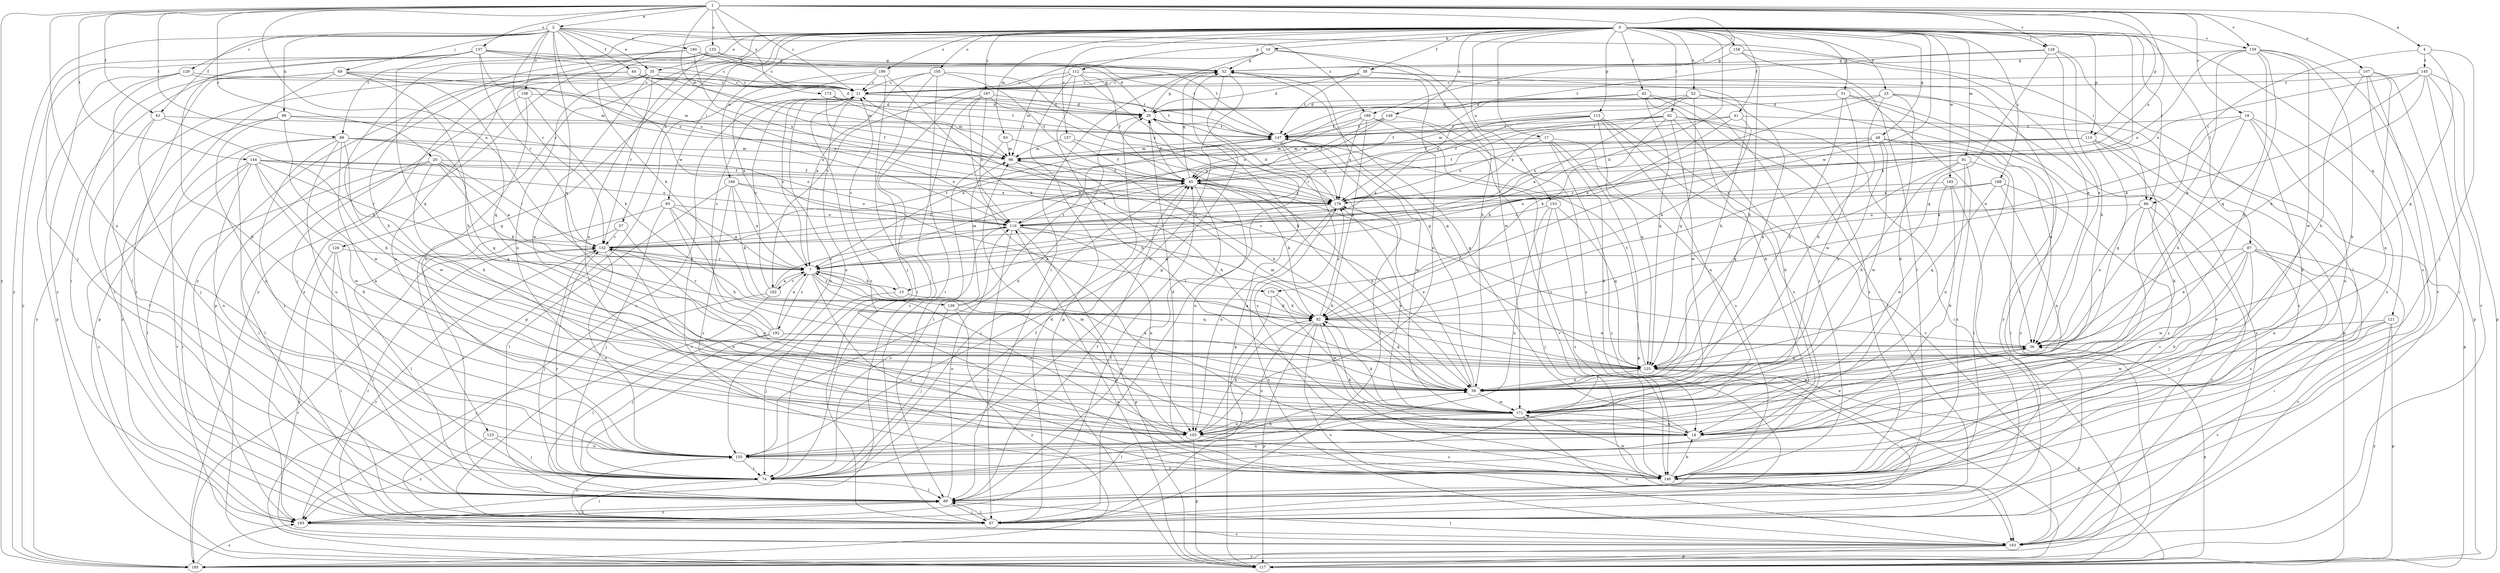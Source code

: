 strict digraph  {
0;
1;
2;
4;
7;
10;
13;
14;
17;
18;
20;
21;
23;
29;
35;
36;
38;
41;
42;
43;
44;
45;
48;
51;
52;
53;
57;
59;
62;
65;
66;
67;
69;
74;
82;
87;
88;
89;
91;
93;
96;
98;
103;
105;
107;
108;
110;
112;
113;
115;
117;
121;
123;
125;
126;
128;
129;
132;
133;
137;
139;
140;
144;
145;
147;
149;
153;
155;
157;
158;
159;
160;
162;
163;
165;
166;
170;
171;
173;
178;
185;
186;
187;
188;
189;
192;
193;
0 -> 10  [label=b];
0 -> 13  [label=b];
0 -> 17  [label=c];
0 -> 23  [label=d];
0 -> 35  [label=e];
0 -> 38  [label=f];
0 -> 41  [label=f];
0 -> 42  [label=f];
0 -> 48  [label=g];
0 -> 51  [label=g];
0 -> 53  [label=h];
0 -> 57  [label=h];
0 -> 62  [label=i];
0 -> 65  [label=i];
0 -> 66  [label=i];
0 -> 82  [label=k];
0 -> 87  [label=l];
0 -> 88  [label=l];
0 -> 91  [label=m];
0 -> 93  [label=m];
0 -> 105  [label=o];
0 -> 112  [label=p];
0 -> 113  [label=p];
0 -> 115  [label=p];
0 -> 121  [label=q];
0 -> 123  [label=q];
0 -> 126  [label=r];
0 -> 128  [label=r];
0 -> 149  [label=u];
0 -> 153  [label=u];
0 -> 157  [label=v];
0 -> 158  [label=v];
0 -> 159  [label=v];
0 -> 165  [label=w];
0 -> 166  [label=w];
0 -> 170  [label=w];
0 -> 185  [label=y];
0 -> 186  [label=z];
0 -> 187  [label=z];
0 -> 188  [label=z];
1 -> 2  [label=a];
1 -> 4  [label=a];
1 -> 7  [label=a];
1 -> 18  [label=c];
1 -> 20  [label=c];
1 -> 21  [label=c];
1 -> 43  [label=f];
1 -> 88  [label=l];
1 -> 96  [label=m];
1 -> 107  [label=o];
1 -> 115  [label=p];
1 -> 128  [label=r];
1 -> 133  [label=s];
1 -> 137  [label=s];
1 -> 144  [label=t];
1 -> 155  [label=u];
1 -> 159  [label=v];
1 -> 173  [label=x];
1 -> 178  [label=x];
1 -> 185  [label=y];
1 -> 189  [label=z];
2 -> 35  [label=e];
2 -> 43  [label=f];
2 -> 44  [label=f];
2 -> 66  [label=i];
2 -> 69  [label=j];
2 -> 98  [label=n];
2 -> 108  [label=o];
2 -> 110  [label=o];
2 -> 125  [label=q];
2 -> 129  [label=r];
2 -> 132  [label=r];
2 -> 160  [label=v];
2 -> 170  [label=w];
2 -> 185  [label=y];
2 -> 189  [label=z];
4 -> 66  [label=i];
4 -> 74  [label=j];
4 -> 125  [label=q];
4 -> 145  [label=t];
7 -> 13  [label=b];
7 -> 21  [label=c];
7 -> 103  [label=n];
7 -> 125  [label=q];
7 -> 132  [label=r];
7 -> 139  [label=s];
7 -> 140  [label=s];
7 -> 162  [label=v];
7 -> 192  [label=z];
10 -> 52  [label=g];
10 -> 59  [label=h];
10 -> 89  [label=l];
10 -> 162  [label=v];
10 -> 171  [label=w];
13 -> 21  [label=c];
13 -> 74  [label=j];
13 -> 82  [label=k];
14 -> 52  [label=g];
14 -> 82  [label=k];
14 -> 155  [label=u];
17 -> 14  [label=b];
17 -> 96  [label=m];
17 -> 117  [label=p];
17 -> 140  [label=s];
17 -> 178  [label=x];
17 -> 193  [label=z];
18 -> 14  [label=b];
18 -> 59  [label=h];
18 -> 82  [label=k];
18 -> 140  [label=s];
18 -> 147  [label=t];
18 -> 155  [label=u];
20 -> 7  [label=a];
20 -> 45  [label=f];
20 -> 59  [label=h];
20 -> 67  [label=i];
20 -> 82  [label=k];
20 -> 89  [label=l];
20 -> 132  [label=r];
21 -> 29  [label=d];
21 -> 52  [label=g];
21 -> 140  [label=s];
21 -> 147  [label=t];
21 -> 155  [label=u];
23 -> 14  [label=b];
23 -> 29  [label=d];
23 -> 59  [label=h];
23 -> 82  [label=k];
23 -> 117  [label=p];
23 -> 185  [label=y];
29 -> 52  [label=g];
29 -> 117  [label=p];
29 -> 147  [label=t];
35 -> 21  [label=c];
35 -> 103  [label=n];
35 -> 132  [label=r];
35 -> 147  [label=t];
35 -> 155  [label=u];
35 -> 171  [label=w];
35 -> 193  [label=z];
36 -> 7  [label=a];
36 -> 45  [label=f];
36 -> 125  [label=q];
38 -> 21  [label=c];
38 -> 29  [label=d];
38 -> 59  [label=h];
38 -> 147  [label=t];
38 -> 185  [label=y];
41 -> 7  [label=a];
41 -> 82  [label=k];
41 -> 117  [label=p];
41 -> 147  [label=t];
41 -> 178  [label=x];
42 -> 14  [label=b];
42 -> 29  [label=d];
42 -> 67  [label=i];
42 -> 110  [label=o];
42 -> 125  [label=q];
42 -> 140  [label=s];
43 -> 59  [label=h];
43 -> 74  [label=j];
43 -> 89  [label=l];
43 -> 147  [label=t];
44 -> 21  [label=c];
44 -> 29  [label=d];
44 -> 59  [label=h];
44 -> 67  [label=i];
44 -> 96  [label=m];
44 -> 110  [label=o];
45 -> 29  [label=d];
45 -> 52  [label=g];
45 -> 59  [label=h];
45 -> 67  [label=i];
45 -> 74  [label=j];
45 -> 82  [label=k];
45 -> 103  [label=n];
45 -> 178  [label=x];
48 -> 36  [label=e];
48 -> 45  [label=f];
48 -> 59  [label=h];
48 -> 67  [label=i];
48 -> 96  [label=m];
48 -> 132  [label=r];
48 -> 171  [label=w];
51 -> 29  [label=d];
51 -> 45  [label=f];
51 -> 59  [label=h];
51 -> 89  [label=l];
51 -> 163  [label=v];
51 -> 171  [label=w];
52 -> 21  [label=c];
52 -> 89  [label=l];
52 -> 103  [label=n];
52 -> 155  [label=u];
53 -> 7  [label=a];
53 -> 29  [label=d];
53 -> 59  [label=h];
53 -> 125  [label=q];
53 -> 178  [label=x];
53 -> 185  [label=y];
57 -> 89  [label=l];
57 -> 103  [label=n];
57 -> 132  [label=r];
59 -> 7  [label=a];
59 -> 52  [label=g];
59 -> 96  [label=m];
59 -> 171  [label=w];
59 -> 178  [label=x];
62 -> 14  [label=b];
62 -> 45  [label=f];
62 -> 67  [label=i];
62 -> 82  [label=k];
62 -> 132  [label=r];
62 -> 140  [label=s];
62 -> 147  [label=t];
62 -> 171  [label=w];
65 -> 7  [label=a];
65 -> 59  [label=h];
65 -> 74  [label=j];
65 -> 89  [label=l];
65 -> 110  [label=o];
65 -> 140  [label=s];
66 -> 36  [label=e];
66 -> 74  [label=j];
66 -> 110  [label=o];
66 -> 140  [label=s];
66 -> 163  [label=v];
67 -> 21  [label=c];
67 -> 29  [label=d];
67 -> 89  [label=l];
67 -> 147  [label=t];
67 -> 155  [label=u];
69 -> 21  [label=c];
69 -> 59  [label=h];
69 -> 67  [label=i];
69 -> 96  [label=m];
69 -> 117  [label=p];
69 -> 125  [label=q];
69 -> 185  [label=y];
74 -> 21  [label=c];
74 -> 45  [label=f];
74 -> 52  [label=g];
74 -> 67  [label=i];
74 -> 89  [label=l];
74 -> 110  [label=o];
74 -> 132  [label=r];
82 -> 36  [label=e];
82 -> 117  [label=p];
82 -> 140  [label=s];
82 -> 155  [label=u];
82 -> 163  [label=v];
82 -> 178  [label=x];
87 -> 7  [label=a];
87 -> 14  [label=b];
87 -> 36  [label=e];
87 -> 67  [label=i];
87 -> 74  [label=j];
87 -> 140  [label=s];
87 -> 163  [label=v];
87 -> 171  [label=w];
88 -> 67  [label=i];
88 -> 74  [label=j];
88 -> 96  [label=m];
88 -> 103  [label=n];
88 -> 110  [label=o];
88 -> 125  [label=q];
88 -> 155  [label=u];
88 -> 163  [label=v];
88 -> 171  [label=w];
89 -> 45  [label=f];
89 -> 67  [label=i];
89 -> 110  [label=o];
89 -> 193  [label=z];
91 -> 45  [label=f];
91 -> 59  [label=h];
91 -> 89  [label=l];
91 -> 103  [label=n];
91 -> 125  [label=q];
91 -> 140  [label=s];
93 -> 59  [label=h];
93 -> 89  [label=l];
93 -> 96  [label=m];
96 -> 45  [label=f];
96 -> 59  [label=h];
98 -> 147  [label=t];
98 -> 155  [label=u];
98 -> 171  [label=w];
98 -> 178  [label=x];
98 -> 193  [label=z];
103 -> 36  [label=e];
103 -> 82  [label=k];
103 -> 117  [label=p];
103 -> 140  [label=s];
105 -> 7  [label=a];
105 -> 21  [label=c];
105 -> 45  [label=f];
105 -> 67  [label=i];
105 -> 74  [label=j];
105 -> 178  [label=x];
107 -> 21  [label=c];
107 -> 59  [label=h];
107 -> 89  [label=l];
107 -> 103  [label=n];
107 -> 117  [label=p];
107 -> 140  [label=s];
108 -> 29  [label=d];
108 -> 74  [label=j];
108 -> 82  [label=k];
108 -> 103  [label=n];
110 -> 45  [label=f];
110 -> 59  [label=h];
110 -> 67  [label=i];
110 -> 103  [label=n];
110 -> 117  [label=p];
110 -> 132  [label=r];
112 -> 14  [label=b];
112 -> 21  [label=c];
112 -> 36  [label=e];
112 -> 45  [label=f];
112 -> 59  [label=h];
112 -> 96  [label=m];
112 -> 117  [label=p];
113 -> 7  [label=a];
113 -> 45  [label=f];
113 -> 96  [label=m];
113 -> 103  [label=n];
113 -> 125  [label=q];
113 -> 140  [label=s];
113 -> 147  [label=t];
113 -> 163  [label=v];
115 -> 14  [label=b];
115 -> 45  [label=f];
115 -> 96  [label=m];
115 -> 125  [label=q];
115 -> 140  [label=s];
115 -> 178  [label=x];
117 -> 36  [label=e];
117 -> 110  [label=o];
121 -> 36  [label=e];
121 -> 117  [label=p];
121 -> 163  [label=v];
121 -> 171  [label=w];
121 -> 185  [label=y];
123 -> 74  [label=j];
123 -> 155  [label=u];
123 -> 193  [label=z];
125 -> 21  [label=c];
125 -> 59  [label=h];
125 -> 67  [label=i];
125 -> 117  [label=p];
125 -> 147  [label=t];
126 -> 7  [label=a];
126 -> 67  [label=i];
126 -> 89  [label=l];
126 -> 163  [label=v];
128 -> 36  [label=e];
128 -> 52  [label=g];
128 -> 59  [label=h];
128 -> 89  [label=l];
128 -> 125  [label=q];
128 -> 147  [label=t];
129 -> 21  [label=c];
129 -> 89  [label=l];
129 -> 96  [label=m];
129 -> 117  [label=p];
129 -> 193  [label=z];
132 -> 7  [label=a];
132 -> 45  [label=f];
132 -> 74  [label=j];
132 -> 103  [label=n];
132 -> 147  [label=t];
132 -> 155  [label=u];
133 -> 52  [label=g];
133 -> 82  [label=k];
133 -> 103  [label=n];
133 -> 117  [label=p];
133 -> 147  [label=t];
133 -> 193  [label=z];
137 -> 14  [label=b];
137 -> 21  [label=c];
137 -> 29  [label=d];
137 -> 52  [label=g];
137 -> 74  [label=j];
137 -> 125  [label=q];
137 -> 132  [label=r];
137 -> 178  [label=x];
137 -> 185  [label=y];
139 -> 74  [label=j];
139 -> 96  [label=m];
139 -> 103  [label=n];
139 -> 147  [label=t];
139 -> 185  [label=y];
140 -> 14  [label=b];
140 -> 29  [label=d];
140 -> 96  [label=m];
140 -> 171  [label=w];
144 -> 14  [label=b];
144 -> 45  [label=f];
144 -> 89  [label=l];
144 -> 110  [label=o];
144 -> 132  [label=r];
144 -> 155  [label=u];
144 -> 171  [label=w];
144 -> 178  [label=x];
144 -> 193  [label=z];
145 -> 21  [label=c];
145 -> 36  [label=e];
145 -> 67  [label=i];
145 -> 82  [label=k];
145 -> 117  [label=p];
145 -> 163  [label=v];
145 -> 178  [label=x];
147 -> 96  [label=m];
147 -> 140  [label=s];
147 -> 171  [label=w];
147 -> 178  [label=x];
149 -> 7  [label=a];
149 -> 45  [label=f];
149 -> 140  [label=s];
149 -> 147  [label=t];
153 -> 74  [label=j];
153 -> 110  [label=o];
153 -> 125  [label=q];
153 -> 140  [label=s];
153 -> 155  [label=u];
155 -> 29  [label=d];
155 -> 59  [label=h];
155 -> 74  [label=j];
155 -> 140  [label=s];
157 -> 45  [label=f];
157 -> 96  [label=m];
157 -> 178  [label=x];
158 -> 36  [label=e];
158 -> 52  [label=g];
158 -> 59  [label=h];
158 -> 89  [label=l];
159 -> 14  [label=b];
159 -> 36  [label=e];
159 -> 52  [label=g];
159 -> 59  [label=h];
159 -> 110  [label=o];
159 -> 125  [label=q];
159 -> 163  [label=v];
159 -> 171  [label=w];
160 -> 21  [label=c];
160 -> 52  [label=g];
160 -> 59  [label=h];
160 -> 67  [label=i];
160 -> 147  [label=t];
160 -> 178  [label=x];
162 -> 7  [label=a];
162 -> 21  [label=c];
162 -> 67  [label=i];
162 -> 110  [label=o];
162 -> 193  [label=z];
163 -> 89  [label=l];
163 -> 117  [label=p];
163 -> 132  [label=r];
163 -> 178  [label=x];
163 -> 185  [label=y];
165 -> 14  [label=b];
165 -> 67  [label=i];
165 -> 171  [label=w];
165 -> 178  [label=x];
166 -> 7  [label=a];
166 -> 82  [label=k];
166 -> 89  [label=l];
166 -> 110  [label=o];
166 -> 140  [label=s];
166 -> 178  [label=x];
170 -> 67  [label=i];
170 -> 82  [label=k];
170 -> 171  [label=w];
171 -> 14  [label=b];
171 -> 36  [label=e];
171 -> 82  [label=k];
171 -> 89  [label=l];
171 -> 103  [label=n];
171 -> 163  [label=v];
171 -> 178  [label=x];
173 -> 29  [label=d];
173 -> 45  [label=f];
173 -> 96  [label=m];
173 -> 147  [label=t];
178 -> 29  [label=d];
178 -> 103  [label=n];
178 -> 110  [label=o];
185 -> 132  [label=r];
185 -> 193  [label=z];
186 -> 7  [label=a];
186 -> 21  [label=c];
186 -> 67  [label=i];
186 -> 82  [label=k];
186 -> 117  [label=p];
187 -> 14  [label=b];
187 -> 29  [label=d];
187 -> 74  [label=j];
187 -> 110  [label=o];
187 -> 125  [label=q];
187 -> 193  [label=z];
188 -> 103  [label=n];
188 -> 110  [label=o];
188 -> 125  [label=q];
188 -> 140  [label=s];
188 -> 178  [label=x];
189 -> 7  [label=a];
189 -> 82  [label=k];
189 -> 140  [label=s];
189 -> 147  [label=t];
189 -> 163  [label=v];
189 -> 178  [label=x];
192 -> 7  [label=a];
192 -> 14  [label=b];
192 -> 21  [label=c];
192 -> 74  [label=j];
192 -> 89  [label=l];
192 -> 125  [label=q];
192 -> 132  [label=r];
193 -> 45  [label=f];
193 -> 89  [label=l];
193 -> 132  [label=r];
193 -> 163  [label=v];
}
